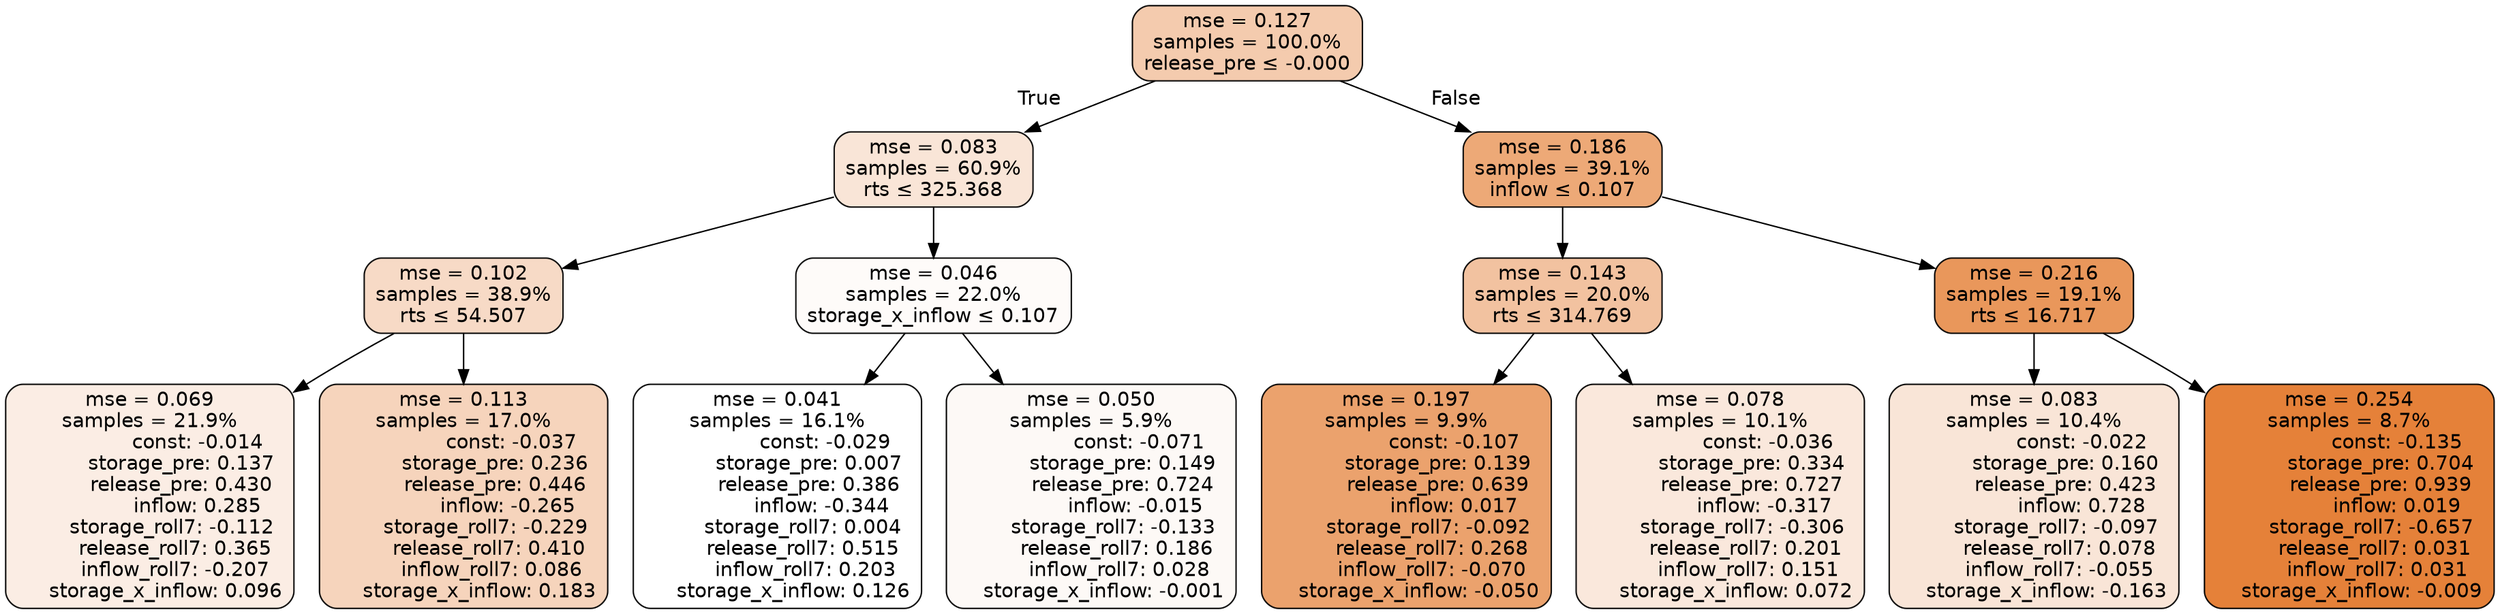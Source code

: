 digraph tree {
bgcolor="transparent"
node [shape=rectangle, style="filled, rounded", color="black", fontname=helvetica] ;
edge [fontname=helvetica] ;
	"0" [label="mse = 0.127
samples = 100.0%
release_pre &le; -0.000", fillcolor="#f4cbae"]
	"1" [label="mse = 0.083
samples = 60.9%
rts &le; 325.368", fillcolor="#f9e5d7"]
	"2" [label="mse = 0.102
samples = 38.9%
rts &le; 54.507", fillcolor="#f7dac6"]
	"3" [label="mse = 0.069
samples = 21.9%
               const: -0.014
          storage_pre: 0.137
          release_pre: 0.430
               inflow: 0.285
       storage_roll7: -0.112
        release_roll7: 0.365
        inflow_roll7: -0.207
     storage_x_inflow: 0.096", fillcolor="#fbede4"]
	"4" [label="mse = 0.113
samples = 17.0%
               const: -0.037
          storage_pre: 0.236
          release_pre: 0.446
              inflow: -0.265
       storage_roll7: -0.229
        release_roll7: 0.410
         inflow_roll7: 0.086
     storage_x_inflow: 0.183", fillcolor="#f6d4bc"]
	"5" [label="mse = 0.046
samples = 22.0%
storage_x_inflow &le; 0.107", fillcolor="#fefbf9"]
	"6" [label="mse = 0.041
samples = 16.1%
               const: -0.029
          storage_pre: 0.007
          release_pre: 0.386
              inflow: -0.344
        storage_roll7: 0.004
        release_roll7: 0.515
         inflow_roll7: 0.203
     storage_x_inflow: 0.126", fillcolor="#ffffff"]
	"7" [label="mse = 0.050
samples = 5.9%
               const: -0.071
          storage_pre: 0.149
          release_pre: 0.724
              inflow: -0.015
       storage_roll7: -0.133
        release_roll7: 0.186
         inflow_roll7: 0.028
    storage_x_inflow: -0.001", fillcolor="#fdf9f6"]
	"8" [label="mse = 0.186
samples = 39.1%
inflow &le; 0.107", fillcolor="#eda977"]
	"9" [label="mse = 0.143
samples = 20.0%
rts &le; 314.769", fillcolor="#f2c2a0"]
	"10" [label="mse = 0.197
samples = 9.9%
               const: -0.107
          storage_pre: 0.139
          release_pre: 0.639
               inflow: 0.017
       storage_roll7: -0.092
        release_roll7: 0.268
        inflow_roll7: -0.070
    storage_x_inflow: -0.050", fillcolor="#eba26d"]
	"11" [label="mse = 0.078
samples = 10.1%
               const: -0.036
          storage_pre: 0.334
          release_pre: 0.727
              inflow: -0.317
       storage_roll7: -0.306
        release_roll7: 0.201
         inflow_roll7: 0.151
     storage_x_inflow: 0.072", fillcolor="#fae8dc"]
	"12" [label="mse = 0.216
samples = 19.1%
rts &le; 16.717", fillcolor="#e9975b"]
	"13" [label="mse = 0.083
samples = 10.4%
               const: -0.022
          storage_pre: 0.160
          release_pre: 0.423
               inflow: 0.728
       storage_roll7: -0.097
        release_roll7: 0.078
        inflow_roll7: -0.055
    storage_x_inflow: -0.163", fillcolor="#f9e5d7"]
	"14" [label="mse = 0.254
samples = 8.7%
               const: -0.135
          storage_pre: 0.704
          release_pre: 0.939
               inflow: 0.019
       storage_roll7: -0.657
        release_roll7: 0.031
         inflow_roll7: 0.031
    storage_x_inflow: -0.009", fillcolor="#e58139"]

	"0" -> "1" [labeldistance=2.5, labelangle=45, headlabel="True"]
	"1" -> "2"
	"2" -> "3"
	"2" -> "4"
	"1" -> "5"
	"5" -> "6"
	"5" -> "7"
	"0" -> "8" [labeldistance=2.5, labelangle=-45, headlabel="False"]
	"8" -> "9"
	"9" -> "10"
	"9" -> "11"
	"8" -> "12"
	"12" -> "13"
	"12" -> "14"
}